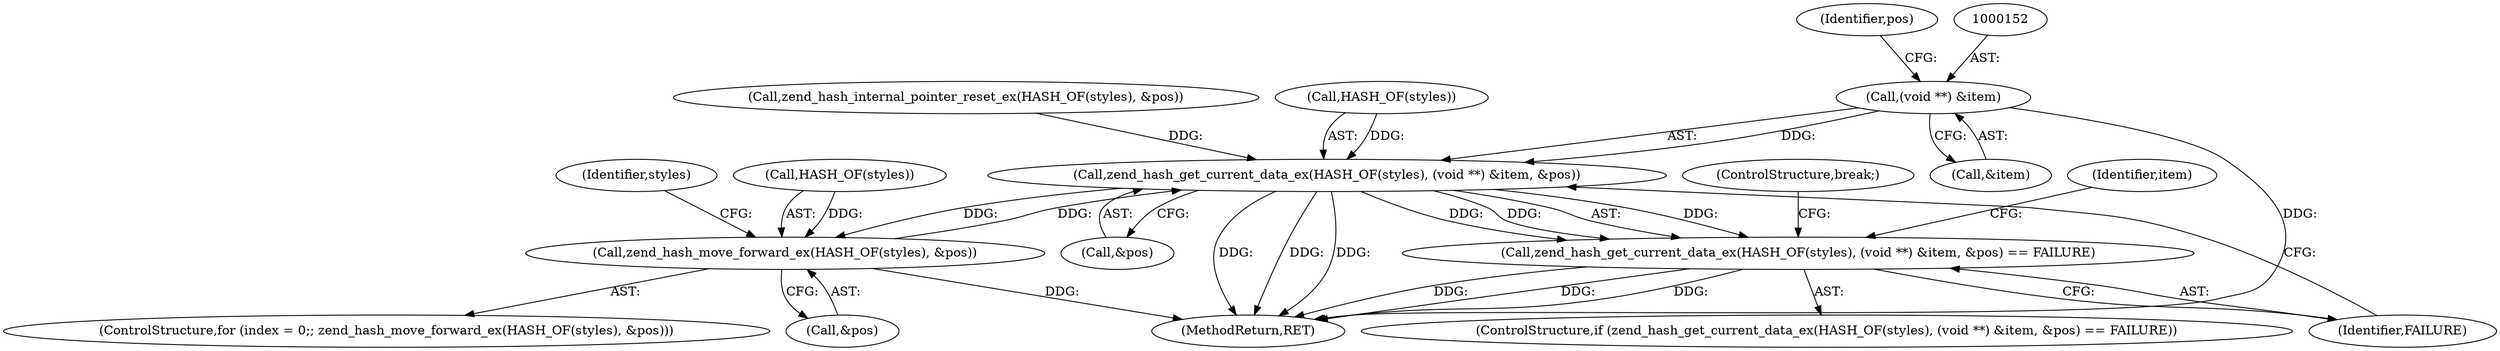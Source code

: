 digraph "0_php-src_2938329ce19cb8c4197dec146c3ec887c6f61d01@pointer" {
"1000151" [label="(Call,(void **) &item)"];
"1000148" [label="(Call,zend_hash_get_current_data_ex(HASH_OF(styles), (void **) &item, &pos))"];
"1000139" [label="(Call,zend_hash_move_forward_ex(HASH_OF(styles), &pos))"];
"1000147" [label="(Call,zend_hash_get_current_data_ex(HASH_OF(styles), (void **) &item, &pos) == FAILURE)"];
"1000153" [label="(Call,&item)"];
"1000146" [label="(ControlStructure,if (zend_hash_get_current_data_ex(HASH_OF(styles), (void **) &item, &pos) == FAILURE))"];
"1000156" [label="(Identifier,pos)"];
"1000147" [label="(Call,zend_hash_get_current_data_ex(HASH_OF(styles), (void **) &item, &pos) == FAILURE)"];
"1000159" [label="(ControlStructure,break;)"];
"1000130" [label="(Call,zend_hash_internal_pointer_reset_ex(HASH_OF(styles), &pos))"];
"1000201" [label="(MethodReturn,RET)"];
"1000149" [label="(Call,HASH_OF(styles))"];
"1000157" [label="(Identifier,FAILURE)"];
"1000135" [label="(ControlStructure,for (index = 0;; zend_hash_move_forward_ex(HASH_OF(styles), &pos)))"];
"1000151" [label="(Call,(void **) &item)"];
"1000155" [label="(Call,&pos)"];
"1000150" [label="(Identifier,styles)"];
"1000140" [label="(Call,HASH_OF(styles))"];
"1000142" [label="(Call,&pos)"];
"1000139" [label="(Call,zend_hash_move_forward_ex(HASH_OF(styles), &pos))"];
"1000163" [label="(Identifier,item)"];
"1000148" [label="(Call,zend_hash_get_current_data_ex(HASH_OF(styles), (void **) &item, &pos))"];
"1000151" -> "1000148"  [label="AST: "];
"1000151" -> "1000153"  [label="CFG: "];
"1000152" -> "1000151"  [label="AST: "];
"1000153" -> "1000151"  [label="AST: "];
"1000156" -> "1000151"  [label="CFG: "];
"1000151" -> "1000201"  [label="DDG: "];
"1000151" -> "1000148"  [label="DDG: "];
"1000148" -> "1000147"  [label="AST: "];
"1000148" -> "1000155"  [label="CFG: "];
"1000149" -> "1000148"  [label="AST: "];
"1000155" -> "1000148"  [label="AST: "];
"1000157" -> "1000148"  [label="CFG: "];
"1000148" -> "1000201"  [label="DDG: "];
"1000148" -> "1000201"  [label="DDG: "];
"1000148" -> "1000201"  [label="DDG: "];
"1000148" -> "1000139"  [label="DDG: "];
"1000148" -> "1000147"  [label="DDG: "];
"1000148" -> "1000147"  [label="DDG: "];
"1000148" -> "1000147"  [label="DDG: "];
"1000149" -> "1000148"  [label="DDG: "];
"1000139" -> "1000148"  [label="DDG: "];
"1000130" -> "1000148"  [label="DDG: "];
"1000139" -> "1000135"  [label="AST: "];
"1000139" -> "1000142"  [label="CFG: "];
"1000140" -> "1000139"  [label="AST: "];
"1000142" -> "1000139"  [label="AST: "];
"1000150" -> "1000139"  [label="CFG: "];
"1000139" -> "1000201"  [label="DDG: "];
"1000140" -> "1000139"  [label="DDG: "];
"1000147" -> "1000146"  [label="AST: "];
"1000147" -> "1000157"  [label="CFG: "];
"1000157" -> "1000147"  [label="AST: "];
"1000159" -> "1000147"  [label="CFG: "];
"1000163" -> "1000147"  [label="CFG: "];
"1000147" -> "1000201"  [label="DDG: "];
"1000147" -> "1000201"  [label="DDG: "];
"1000147" -> "1000201"  [label="DDG: "];
}
